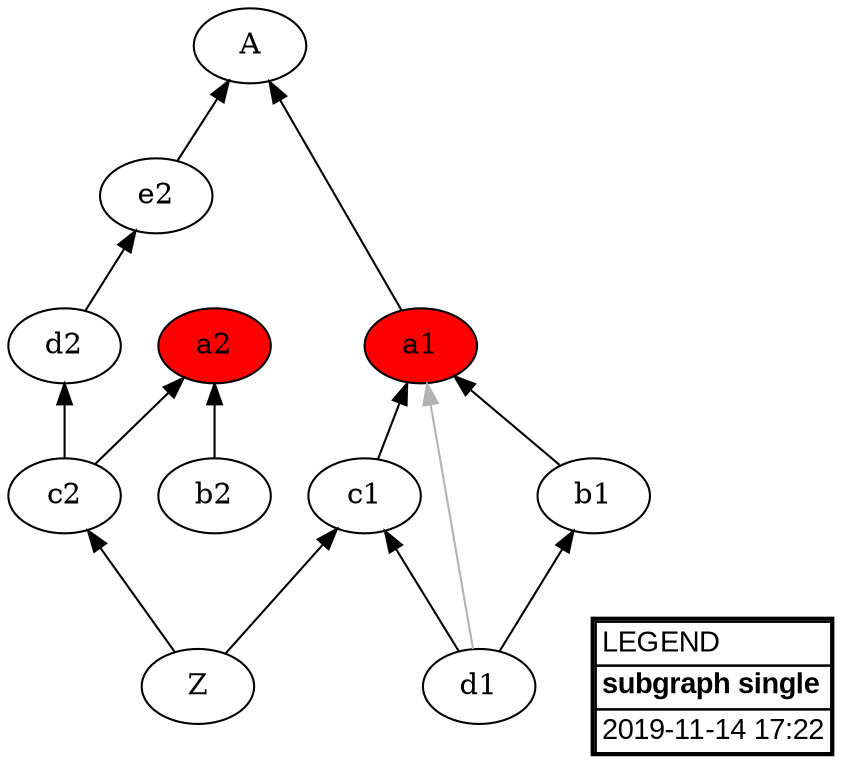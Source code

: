digraph "subgraph single" {
  dpi="300.0";
  rankdir=BT;

  "A" [];

  "Z" [];
  "Z" -> "c2" [label=""];
  "Z" -> "c1" [label=""];

  "a1" [fillcolor="red",style=filled];
  "a1" -> "A" [label=""];

  "a2" [fillcolor="red",style=filled];

  "b1" [];
  "b1" -> "a1" [label=""];

  "b2" [];
  "b2" -> "a2" [label=""];

  "c1" [];
  "c1" -> "a1" [label=""];

  "c2" [];
  "c2" -> "d2" [label=""];
  "c2" -> "a2" [label=""];

  "d1" [];
  "d1" -> "b1" [label=""];
  "d1" -> "c1" [label=""];
  "d1" -> "a1" [color="#b3b3b3",label=""];

  "d2" [];
  "d2" -> "e2" [label=""];

  "e2" [];
  "e2" -> "A" [label=""];


  "LEGEND" [fillcolor="#ffffff",fontname="Verdana,Arial,Sans-Serif",label=<<table border="2" cellborder="1" cellspacing="0" id="LEGEND"><tr><td align="left">LEGEND</td></tr><tr><td align="left"><b>subgraph single</b></td></tr><tr><td align="left">2019-11-14 17:22</td></tr></table>>,shape=plaintext,style=filled];
}
